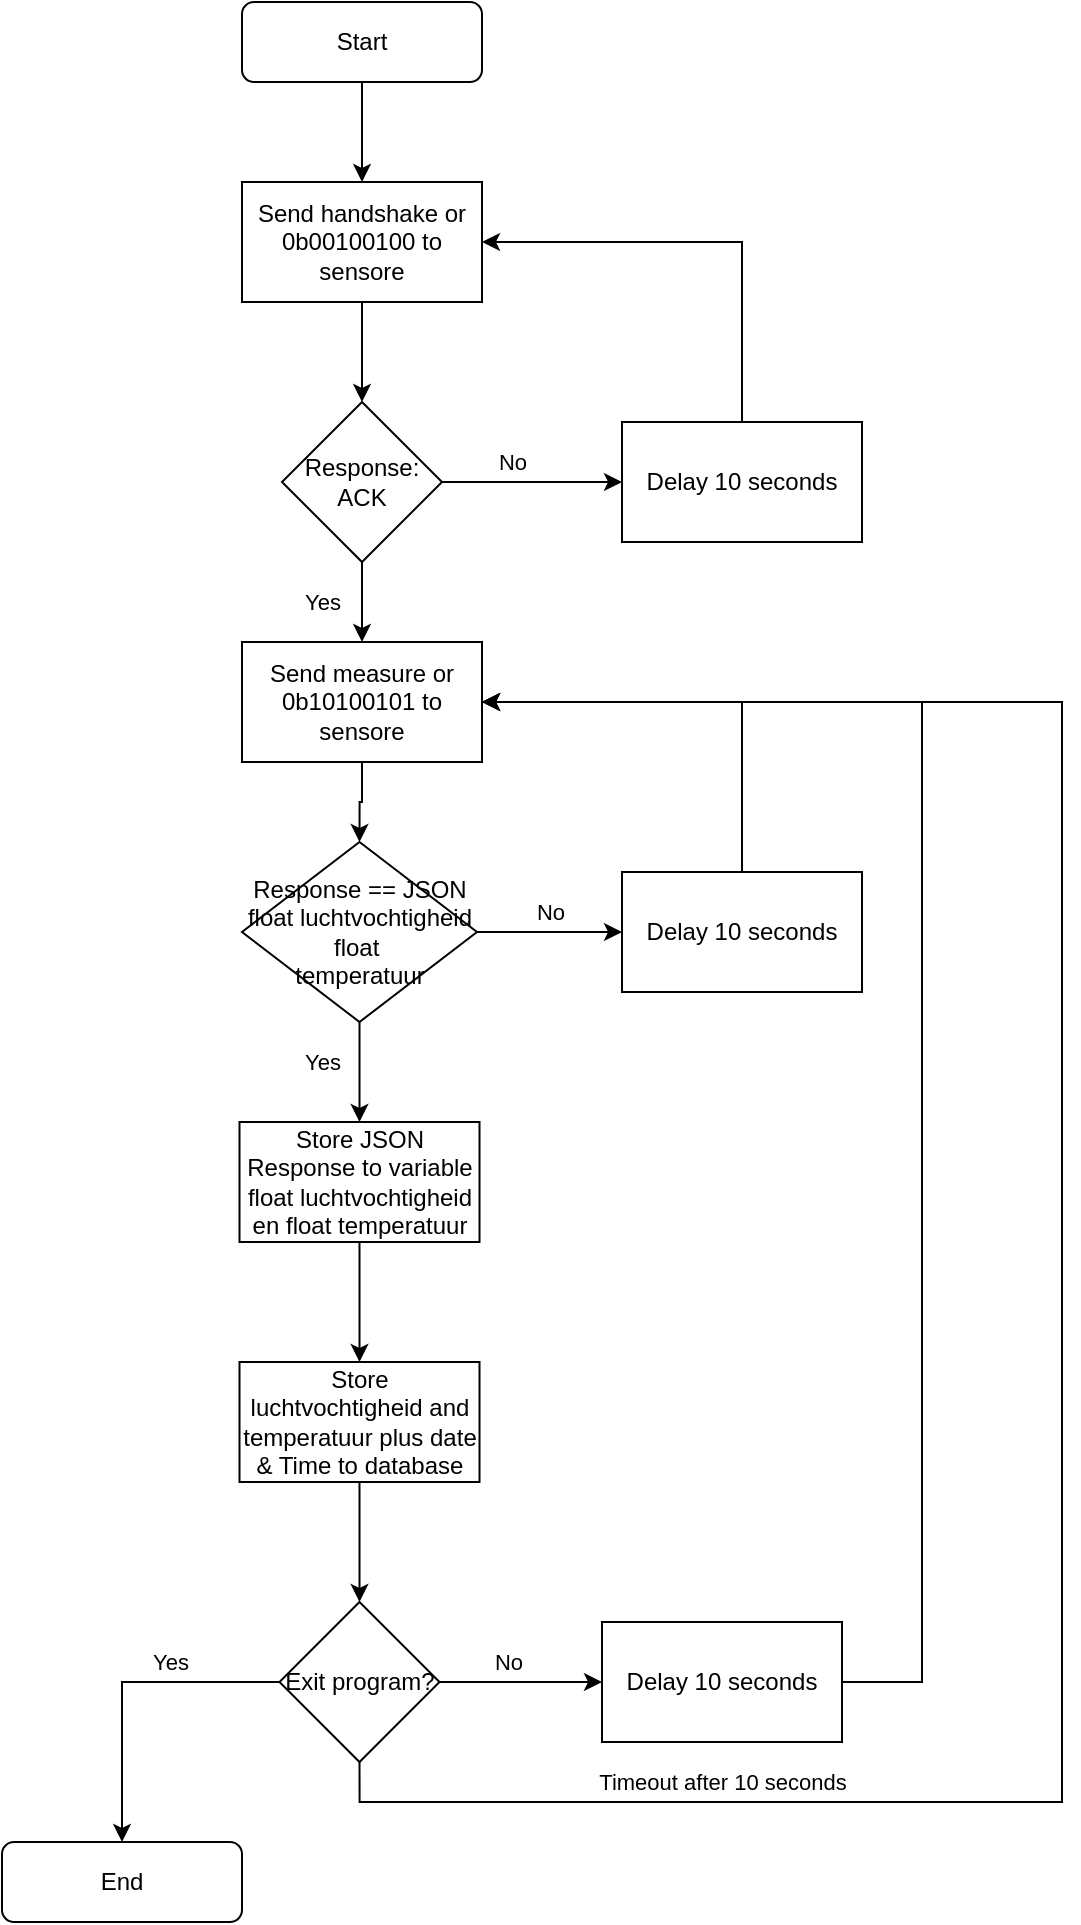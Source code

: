 <mxfile version="28.2.7">
  <diagram name="Page-1" id="qb1cM0fiBtCSNzDsg7Dz">
    <mxGraphModel dx="1416" dy="795" grid="1" gridSize="10" guides="1" tooltips="1" connect="1" arrows="1" fold="1" page="1" pageScale="1" pageWidth="850" pageHeight="1100" math="0" shadow="0">
      <root>
        <mxCell id="0" />
        <mxCell id="1" parent="0" />
        <mxCell id="Vg_kulJRIvxRqZ3nHcdg-3" style="edgeStyle=orthogonalEdgeStyle;rounded=0;orthogonalLoop=1;jettySize=auto;html=1;entryX=0.5;entryY=0;entryDx=0;entryDy=0;" parent="1" source="Vg_kulJRIvxRqZ3nHcdg-1" target="Vg_kulJRIvxRqZ3nHcdg-2" edge="1">
          <mxGeometry relative="1" as="geometry" />
        </mxCell>
        <mxCell id="Vg_kulJRIvxRqZ3nHcdg-1" value="Start" style="rounded=1;whiteSpace=wrap;html=1;" parent="1" vertex="1">
          <mxGeometry x="150" y="40" width="120" height="40" as="geometry" />
        </mxCell>
        <mxCell id="Vg_kulJRIvxRqZ3nHcdg-5" style="edgeStyle=orthogonalEdgeStyle;rounded=0;orthogonalLoop=1;jettySize=auto;html=1;entryX=0.5;entryY=0;entryDx=0;entryDy=0;" parent="1" source="Vg_kulJRIvxRqZ3nHcdg-2" target="Vg_kulJRIvxRqZ3nHcdg-4" edge="1">
          <mxGeometry relative="1" as="geometry" />
        </mxCell>
        <mxCell id="Vg_kulJRIvxRqZ3nHcdg-2" value="Send handshake or 0b00100100 to sensore" style="rounded=0;whiteSpace=wrap;html=1;" parent="1" vertex="1">
          <mxGeometry x="150" y="130" width="120" height="60" as="geometry" />
        </mxCell>
        <mxCell id="Vg_kulJRIvxRqZ3nHcdg-7" style="edgeStyle=orthogonalEdgeStyle;rounded=0;orthogonalLoop=1;jettySize=auto;html=1;exitX=1;exitY=0.5;exitDx=0;exitDy=0;entryX=0;entryY=0.5;entryDx=0;entryDy=0;" parent="1" source="Vg_kulJRIvxRqZ3nHcdg-4" target="Vg_kulJRIvxRqZ3nHcdg-6" edge="1">
          <mxGeometry relative="1" as="geometry" />
        </mxCell>
        <mxCell id="Vg_kulJRIvxRqZ3nHcdg-8" value="No" style="edgeLabel;html=1;align=center;verticalAlign=middle;resizable=0;points=[];" parent="Vg_kulJRIvxRqZ3nHcdg-7" vertex="1" connectable="0">
          <mxGeometry x="-0.222" y="-3" relative="1" as="geometry">
            <mxPoint y="-13" as="offset" />
          </mxGeometry>
        </mxCell>
        <mxCell id="Vg_kulJRIvxRqZ3nHcdg-11" style="edgeStyle=orthogonalEdgeStyle;rounded=0;orthogonalLoop=1;jettySize=auto;html=1;exitX=0.5;exitY=1;exitDx=0;exitDy=0;entryX=0.5;entryY=0;entryDx=0;entryDy=0;" parent="1" source="Vg_kulJRIvxRqZ3nHcdg-4" target="Vg_kulJRIvxRqZ3nHcdg-10" edge="1">
          <mxGeometry relative="1" as="geometry" />
        </mxCell>
        <mxCell id="Vg_kulJRIvxRqZ3nHcdg-12" value="Yes" style="edgeLabel;html=1;align=center;verticalAlign=middle;resizable=0;points=[];" parent="Vg_kulJRIvxRqZ3nHcdg-11" vertex="1" connectable="0">
          <mxGeometry x="0.1" y="-2" relative="1" as="geometry">
            <mxPoint x="-18" y="-2" as="offset" />
          </mxGeometry>
        </mxCell>
        <mxCell id="Vg_kulJRIvxRqZ3nHcdg-4" value="Response: ACK" style="rhombus;whiteSpace=wrap;html=1;" parent="1" vertex="1">
          <mxGeometry x="170" y="240" width="80" height="80" as="geometry" />
        </mxCell>
        <mxCell id="Vg_kulJRIvxRqZ3nHcdg-9" style="edgeStyle=orthogonalEdgeStyle;rounded=0;orthogonalLoop=1;jettySize=auto;html=1;exitX=0.5;exitY=0;exitDx=0;exitDy=0;entryX=1;entryY=0.5;entryDx=0;entryDy=0;" parent="1" source="Vg_kulJRIvxRqZ3nHcdg-6" target="Vg_kulJRIvxRqZ3nHcdg-2" edge="1">
          <mxGeometry relative="1" as="geometry" />
        </mxCell>
        <mxCell id="Vg_kulJRIvxRqZ3nHcdg-6" value="Delay 10 seconds" style="rounded=0;whiteSpace=wrap;html=1;" parent="1" vertex="1">
          <mxGeometry x="340" y="250" width="120" height="60" as="geometry" />
        </mxCell>
        <mxCell id="Vg_kulJRIvxRqZ3nHcdg-15" style="edgeStyle=orthogonalEdgeStyle;rounded=0;orthogonalLoop=1;jettySize=auto;html=1;exitX=0.5;exitY=1;exitDx=0;exitDy=0;entryX=0.5;entryY=0;entryDx=0;entryDy=0;" parent="1" source="Vg_kulJRIvxRqZ3nHcdg-10" target="Vg_kulJRIvxRqZ3nHcdg-14" edge="1">
          <mxGeometry relative="1" as="geometry" />
        </mxCell>
        <mxCell id="Vg_kulJRIvxRqZ3nHcdg-10" value="Send measure or 0b10100101 to sensore" style="rounded=0;whiteSpace=wrap;html=1;" parent="1" vertex="1">
          <mxGeometry x="150" y="360" width="120" height="60" as="geometry" />
        </mxCell>
        <mxCell id="Vg_kulJRIvxRqZ3nHcdg-18" style="edgeStyle=orthogonalEdgeStyle;rounded=0;orthogonalLoop=1;jettySize=auto;html=1;exitX=1;exitY=0.5;exitDx=0;exitDy=0;" parent="1" source="Vg_kulJRIvxRqZ3nHcdg-14" target="Vg_kulJRIvxRqZ3nHcdg-16" edge="1">
          <mxGeometry relative="1" as="geometry" />
        </mxCell>
        <mxCell id="Vg_kulJRIvxRqZ3nHcdg-19" value="No" style="edgeLabel;html=1;align=center;verticalAlign=middle;resizable=0;points=[];" parent="Vg_kulJRIvxRqZ3nHcdg-18" vertex="1" connectable="0">
          <mxGeometry x="0.006" y="6" relative="1" as="geometry">
            <mxPoint y="-4" as="offset" />
          </mxGeometry>
        </mxCell>
        <mxCell id="Vg_kulJRIvxRqZ3nHcdg-21" style="edgeStyle=orthogonalEdgeStyle;rounded=0;orthogonalLoop=1;jettySize=auto;html=1;exitX=0.5;exitY=1;exitDx=0;exitDy=0;entryX=0.5;entryY=0;entryDx=0;entryDy=0;" parent="1" source="Vg_kulJRIvxRqZ3nHcdg-14" target="Vg_kulJRIvxRqZ3nHcdg-20" edge="1">
          <mxGeometry relative="1" as="geometry" />
        </mxCell>
        <mxCell id="Vg_kulJRIvxRqZ3nHcdg-22" value="Yes" style="edgeLabel;html=1;align=center;verticalAlign=middle;resizable=0;points=[];" parent="Vg_kulJRIvxRqZ3nHcdg-21" vertex="1" connectable="0">
          <mxGeometry x="-0.28" y="2" relative="1" as="geometry">
            <mxPoint x="-21" y="2" as="offset" />
          </mxGeometry>
        </mxCell>
        <mxCell id="Vg_kulJRIvxRqZ3nHcdg-14" value="Response == JSON&lt;div&gt;float luchtvochtigheid&lt;/div&gt;&lt;div&gt;float&amp;nbsp;&lt;/div&gt;&lt;div&gt;temperatuur&lt;/div&gt;" style="rhombus;whiteSpace=wrap;html=1;" parent="1" vertex="1">
          <mxGeometry x="150" y="460" width="117.5" height="90" as="geometry" />
        </mxCell>
        <mxCell id="Vg_kulJRIvxRqZ3nHcdg-17" style="edgeStyle=orthogonalEdgeStyle;rounded=0;orthogonalLoop=1;jettySize=auto;html=1;exitX=0.5;exitY=0;exitDx=0;exitDy=0;entryX=1;entryY=0.5;entryDx=0;entryDy=0;" parent="1" source="Vg_kulJRIvxRqZ3nHcdg-16" target="Vg_kulJRIvxRqZ3nHcdg-10" edge="1">
          <mxGeometry relative="1" as="geometry" />
        </mxCell>
        <mxCell id="Vg_kulJRIvxRqZ3nHcdg-16" value="Delay 10 seconds" style="rounded=0;whiteSpace=wrap;html=1;" parent="1" vertex="1">
          <mxGeometry x="340" y="475" width="120" height="60" as="geometry" />
        </mxCell>
        <mxCell id="Vg_kulJRIvxRqZ3nHcdg-24" style="edgeStyle=orthogonalEdgeStyle;rounded=0;orthogonalLoop=1;jettySize=auto;html=1;exitX=0.5;exitY=1;exitDx=0;exitDy=0;entryX=0.5;entryY=0;entryDx=0;entryDy=0;" parent="1" source="Vg_kulJRIvxRqZ3nHcdg-20" target="Vg_kulJRIvxRqZ3nHcdg-23" edge="1">
          <mxGeometry relative="1" as="geometry" />
        </mxCell>
        <mxCell id="Vg_kulJRIvxRqZ3nHcdg-20" value="Store JSON Response to variable float luchtvochtigheid en float temperatuur" style="rounded=0;whiteSpace=wrap;html=1;" parent="1" vertex="1">
          <mxGeometry x="148.75" y="600" width="120" height="60" as="geometry" />
        </mxCell>
        <mxCell id="Vg_kulJRIvxRqZ3nHcdg-26" style="edgeStyle=orthogonalEdgeStyle;rounded=0;orthogonalLoop=1;jettySize=auto;html=1;exitX=0.5;exitY=1;exitDx=0;exitDy=0;entryX=0.5;entryY=0;entryDx=0;entryDy=0;" parent="1" source="Vg_kulJRIvxRqZ3nHcdg-23" target="Vg_kulJRIvxRqZ3nHcdg-25" edge="1">
          <mxGeometry relative="1" as="geometry" />
        </mxCell>
        <mxCell id="Vg_kulJRIvxRqZ3nHcdg-23" value="Store luchtvochtigheid and temperatuur plus date &amp;amp; Time to database" style="rounded=0;whiteSpace=wrap;html=1;" parent="1" vertex="1">
          <mxGeometry x="148.75" y="720" width="120" height="60" as="geometry" />
        </mxCell>
        <mxCell id="Vg_kulJRIvxRqZ3nHcdg-28" style="edgeStyle=orthogonalEdgeStyle;rounded=0;orthogonalLoop=1;jettySize=auto;html=1;exitX=1;exitY=0.5;exitDx=0;exitDy=0;entryX=0;entryY=0.5;entryDx=0;entryDy=0;" parent="1" source="Vg_kulJRIvxRqZ3nHcdg-25" target="Vg_kulJRIvxRqZ3nHcdg-27" edge="1">
          <mxGeometry relative="1" as="geometry" />
        </mxCell>
        <mxCell id="Vg_kulJRIvxRqZ3nHcdg-30" value="No" style="edgeLabel;html=1;align=center;verticalAlign=middle;resizable=0;points=[];" parent="Vg_kulJRIvxRqZ3nHcdg-28" vertex="1" connectable="0">
          <mxGeometry x="-0.181" y="-1" relative="1" as="geometry">
            <mxPoint y="-11" as="offset" />
          </mxGeometry>
        </mxCell>
        <mxCell id="Vg_kulJRIvxRqZ3nHcdg-32" style="edgeStyle=orthogonalEdgeStyle;rounded=0;orthogonalLoop=1;jettySize=auto;html=1;exitX=0;exitY=0.5;exitDx=0;exitDy=0;" parent="1" source="Vg_kulJRIvxRqZ3nHcdg-25" target="Vg_kulJRIvxRqZ3nHcdg-31" edge="1">
          <mxGeometry relative="1" as="geometry" />
        </mxCell>
        <mxCell id="Vg_kulJRIvxRqZ3nHcdg-33" value="Yes" style="edgeLabel;html=1;align=center;verticalAlign=middle;resizable=0;points=[];" parent="Vg_kulJRIvxRqZ3nHcdg-32" vertex="1" connectable="0">
          <mxGeometry x="-0.298" y="3" relative="1" as="geometry">
            <mxPoint y="-13" as="offset" />
          </mxGeometry>
        </mxCell>
        <mxCell id="Vg_kulJRIvxRqZ3nHcdg-34" style="edgeStyle=orthogonalEdgeStyle;rounded=0;orthogonalLoop=1;jettySize=auto;html=1;exitX=0.5;exitY=1;exitDx=0;exitDy=0;entryX=1;entryY=0.5;entryDx=0;entryDy=0;" parent="1" source="Vg_kulJRIvxRqZ3nHcdg-25" target="Vg_kulJRIvxRqZ3nHcdg-10" edge="1">
          <mxGeometry relative="1" as="geometry">
            <Array as="points">
              <mxPoint x="209" y="940" />
              <mxPoint x="560" y="940" />
              <mxPoint x="560" y="390" />
            </Array>
          </mxGeometry>
        </mxCell>
        <mxCell id="Vg_kulJRIvxRqZ3nHcdg-35" value="Timeout after 10 seconds" style="edgeLabel;html=1;align=center;verticalAlign=middle;resizable=0;points=[];" parent="Vg_kulJRIvxRqZ3nHcdg-34" vertex="1" connectable="0">
          <mxGeometry x="-0.698" y="-1" relative="1" as="geometry">
            <mxPoint x="18" y="-11" as="offset" />
          </mxGeometry>
        </mxCell>
        <mxCell id="Vg_kulJRIvxRqZ3nHcdg-25" value="Exit program?" style="rhombus;whiteSpace=wrap;html=1;" parent="1" vertex="1">
          <mxGeometry x="168.75" y="840" width="80" height="80" as="geometry" />
        </mxCell>
        <mxCell id="Vg_kulJRIvxRqZ3nHcdg-29" style="edgeStyle=orthogonalEdgeStyle;rounded=0;orthogonalLoop=1;jettySize=auto;html=1;exitX=1;exitY=0.5;exitDx=0;exitDy=0;entryX=1;entryY=0.5;entryDx=0;entryDy=0;" parent="1" source="Vg_kulJRIvxRqZ3nHcdg-27" target="Vg_kulJRIvxRqZ3nHcdg-10" edge="1">
          <mxGeometry relative="1" as="geometry">
            <Array as="points">
              <mxPoint x="490" y="880" />
              <mxPoint x="490" y="390" />
            </Array>
          </mxGeometry>
        </mxCell>
        <mxCell id="Vg_kulJRIvxRqZ3nHcdg-27" value="Delay 10 seconds" style="rounded=0;whiteSpace=wrap;html=1;" parent="1" vertex="1">
          <mxGeometry x="330" y="850" width="120" height="60" as="geometry" />
        </mxCell>
        <mxCell id="Vg_kulJRIvxRqZ3nHcdg-31" value="End" style="rounded=1;whiteSpace=wrap;html=1;" parent="1" vertex="1">
          <mxGeometry x="30" y="960" width="120" height="40" as="geometry" />
        </mxCell>
      </root>
    </mxGraphModel>
  </diagram>
</mxfile>
